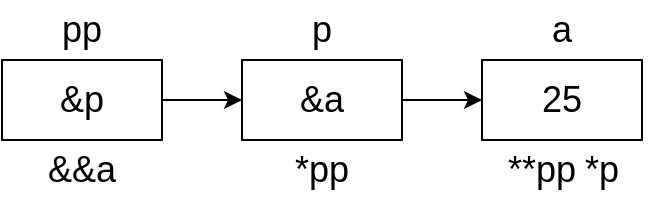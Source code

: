<mxfile version="22.1.11" type="device">
  <diagram name="第 1 页" id="sh-w2n2RwF6hMmeByxSM">
    <mxGraphModel dx="794" dy="519" grid="1" gridSize="10" guides="1" tooltips="1" connect="1" arrows="1" fold="1" page="1" pageScale="1" pageWidth="827" pageHeight="1169" math="0" shadow="0">
      <root>
        <mxCell id="0" />
        <mxCell id="1" parent="0" />
        <mxCell id="bBvoQoGo9gEp6KflvPZa-5" style="edgeStyle=orthogonalEdgeStyle;rounded=0;orthogonalLoop=1;jettySize=auto;html=1;exitX=1;exitY=0.5;exitDx=0;exitDy=0;entryX=0;entryY=0.5;entryDx=0;entryDy=0;" edge="1" parent="1" source="bBvoQoGo9gEp6KflvPZa-1" target="bBvoQoGo9gEp6KflvPZa-3">
          <mxGeometry relative="1" as="geometry" />
        </mxCell>
        <mxCell id="bBvoQoGo9gEp6KflvPZa-1" value="&lt;font style=&quot;font-size: 18px;&quot;&gt;&amp;amp;p&lt;/font&gt;" style="rounded=0;whiteSpace=wrap;html=1;fillColor=none;" vertex="1" parent="1">
          <mxGeometry x="160" y="240" width="80" height="40" as="geometry" />
        </mxCell>
        <mxCell id="bBvoQoGo9gEp6KflvPZa-6" style="edgeStyle=orthogonalEdgeStyle;rounded=0;orthogonalLoop=1;jettySize=auto;html=1;exitX=1;exitY=0.5;exitDx=0;exitDy=0;entryX=0;entryY=0.5;entryDx=0;entryDy=0;" edge="1" parent="1" source="bBvoQoGo9gEp6KflvPZa-3" target="bBvoQoGo9gEp6KflvPZa-4">
          <mxGeometry relative="1" as="geometry" />
        </mxCell>
        <mxCell id="bBvoQoGo9gEp6KflvPZa-3" value="&lt;font style=&quot;font-size: 18px;&quot;&gt;&amp;amp;a&lt;/font&gt;" style="rounded=0;whiteSpace=wrap;html=1;fillColor=none;" vertex="1" parent="1">
          <mxGeometry x="280" y="240" width="80" height="40" as="geometry" />
        </mxCell>
        <mxCell id="bBvoQoGo9gEp6KflvPZa-4" value="&lt;font style=&quot;font-size: 18px;&quot;&gt;25&lt;/font&gt;" style="rounded=0;whiteSpace=wrap;html=1;fillColor=none;" vertex="1" parent="1">
          <mxGeometry x="400" y="240" width="80" height="40" as="geometry" />
        </mxCell>
        <mxCell id="bBvoQoGo9gEp6KflvPZa-7" value="&lt;font style=&quot;font-size: 18px;&quot;&gt;pp&lt;/font&gt;" style="text;html=1;strokeColor=none;fillColor=none;align=center;verticalAlign=middle;whiteSpace=wrap;rounded=0;" vertex="1" parent="1">
          <mxGeometry x="170" y="210" width="60" height="30" as="geometry" />
        </mxCell>
        <mxCell id="bBvoQoGo9gEp6KflvPZa-8" value="&lt;font style=&quot;font-size: 18px;&quot;&gt;p&lt;/font&gt;" style="text;html=1;strokeColor=none;fillColor=none;align=center;verticalAlign=middle;whiteSpace=wrap;rounded=0;" vertex="1" parent="1">
          <mxGeometry x="290" y="210" width="60" height="30" as="geometry" />
        </mxCell>
        <mxCell id="bBvoQoGo9gEp6KflvPZa-9" value="&lt;font style=&quot;font-size: 18px;&quot;&gt;a&lt;/font&gt;" style="text;html=1;strokeColor=none;fillColor=none;align=center;verticalAlign=middle;whiteSpace=wrap;rounded=0;" vertex="1" parent="1">
          <mxGeometry x="410" y="210" width="60" height="30" as="geometry" />
        </mxCell>
        <mxCell id="bBvoQoGo9gEp6KflvPZa-10" value="&lt;font style=&quot;font-size: 18px;&quot;&gt;&amp;amp;&amp;amp;a&lt;/font&gt;" style="text;html=1;strokeColor=none;fillColor=none;align=center;verticalAlign=middle;whiteSpace=wrap;rounded=0;" vertex="1" parent="1">
          <mxGeometry x="170" y="280" width="60" height="30" as="geometry" />
        </mxCell>
        <mxCell id="bBvoQoGo9gEp6KflvPZa-11" value="&lt;font style=&quot;font-size: 18px;&quot;&gt;*pp&lt;/font&gt;" style="text;html=1;strokeColor=none;fillColor=none;align=center;verticalAlign=middle;whiteSpace=wrap;rounded=0;" vertex="1" parent="1">
          <mxGeometry x="290" y="280" width="60" height="30" as="geometry" />
        </mxCell>
        <mxCell id="bBvoQoGo9gEp6KflvPZa-12" value="&lt;font style=&quot;font-size: 18px;&quot;&gt;**pp&lt;/font&gt;" style="text;html=1;strokeColor=none;fillColor=none;align=center;verticalAlign=middle;whiteSpace=wrap;rounded=0;" vertex="1" parent="1">
          <mxGeometry x="400" y="280" width="60" height="30" as="geometry" />
        </mxCell>
        <mxCell id="bBvoQoGo9gEp6KflvPZa-13" value="&lt;font style=&quot;font-size: 18px;&quot;&gt;*p&lt;/font&gt;" style="text;html=1;strokeColor=none;fillColor=none;align=center;verticalAlign=middle;whiteSpace=wrap;rounded=0;" vertex="1" parent="1">
          <mxGeometry x="430" y="280" width="60" height="30" as="geometry" />
        </mxCell>
      </root>
    </mxGraphModel>
  </diagram>
</mxfile>

